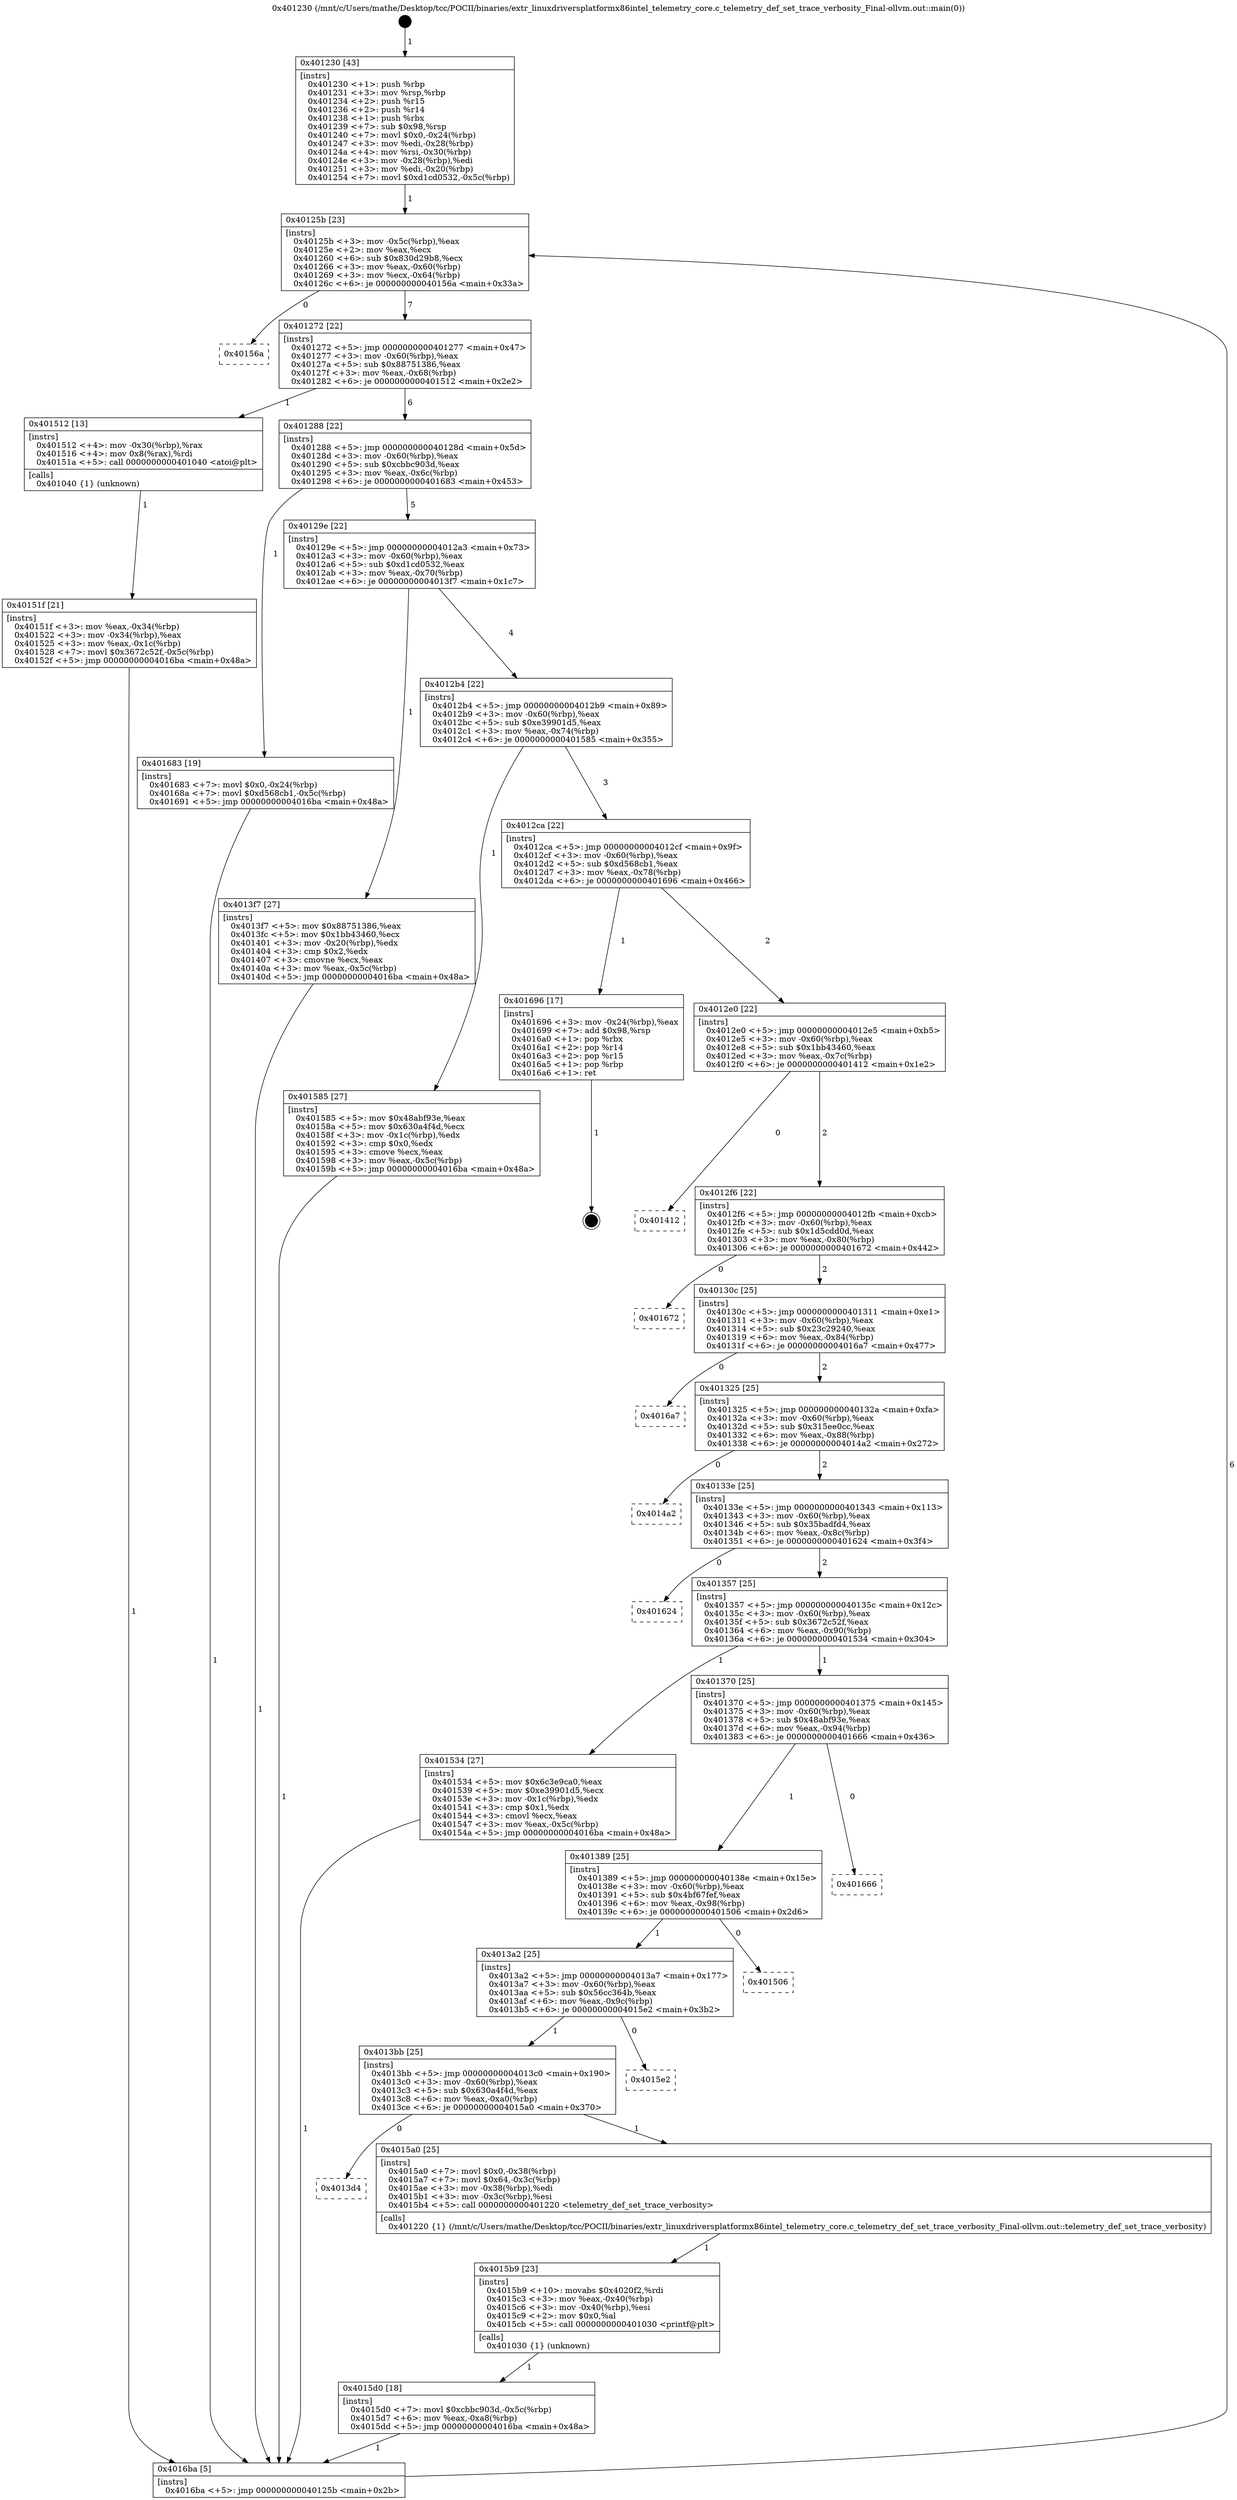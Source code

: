 digraph "0x401230" {
  label = "0x401230 (/mnt/c/Users/mathe/Desktop/tcc/POCII/binaries/extr_linuxdriversplatformx86intel_telemetry_core.c_telemetry_def_set_trace_verbosity_Final-ollvm.out::main(0))"
  labelloc = "t"
  node[shape=record]

  Entry [label="",width=0.3,height=0.3,shape=circle,fillcolor=black,style=filled]
  "0x40125b" [label="{
     0x40125b [23]\l
     | [instrs]\l
     &nbsp;&nbsp;0x40125b \<+3\>: mov -0x5c(%rbp),%eax\l
     &nbsp;&nbsp;0x40125e \<+2\>: mov %eax,%ecx\l
     &nbsp;&nbsp;0x401260 \<+6\>: sub $0x830d29b8,%ecx\l
     &nbsp;&nbsp;0x401266 \<+3\>: mov %eax,-0x60(%rbp)\l
     &nbsp;&nbsp;0x401269 \<+3\>: mov %ecx,-0x64(%rbp)\l
     &nbsp;&nbsp;0x40126c \<+6\>: je 000000000040156a \<main+0x33a\>\l
  }"]
  "0x40156a" [label="{
     0x40156a\l
  }", style=dashed]
  "0x401272" [label="{
     0x401272 [22]\l
     | [instrs]\l
     &nbsp;&nbsp;0x401272 \<+5\>: jmp 0000000000401277 \<main+0x47\>\l
     &nbsp;&nbsp;0x401277 \<+3\>: mov -0x60(%rbp),%eax\l
     &nbsp;&nbsp;0x40127a \<+5\>: sub $0x88751386,%eax\l
     &nbsp;&nbsp;0x40127f \<+3\>: mov %eax,-0x68(%rbp)\l
     &nbsp;&nbsp;0x401282 \<+6\>: je 0000000000401512 \<main+0x2e2\>\l
  }"]
  Exit [label="",width=0.3,height=0.3,shape=circle,fillcolor=black,style=filled,peripheries=2]
  "0x401512" [label="{
     0x401512 [13]\l
     | [instrs]\l
     &nbsp;&nbsp;0x401512 \<+4\>: mov -0x30(%rbp),%rax\l
     &nbsp;&nbsp;0x401516 \<+4\>: mov 0x8(%rax),%rdi\l
     &nbsp;&nbsp;0x40151a \<+5\>: call 0000000000401040 \<atoi@plt\>\l
     | [calls]\l
     &nbsp;&nbsp;0x401040 \{1\} (unknown)\l
  }"]
  "0x401288" [label="{
     0x401288 [22]\l
     | [instrs]\l
     &nbsp;&nbsp;0x401288 \<+5\>: jmp 000000000040128d \<main+0x5d\>\l
     &nbsp;&nbsp;0x40128d \<+3\>: mov -0x60(%rbp),%eax\l
     &nbsp;&nbsp;0x401290 \<+5\>: sub $0xcbbc903d,%eax\l
     &nbsp;&nbsp;0x401295 \<+3\>: mov %eax,-0x6c(%rbp)\l
     &nbsp;&nbsp;0x401298 \<+6\>: je 0000000000401683 \<main+0x453\>\l
  }"]
  "0x4015d0" [label="{
     0x4015d0 [18]\l
     | [instrs]\l
     &nbsp;&nbsp;0x4015d0 \<+7\>: movl $0xcbbc903d,-0x5c(%rbp)\l
     &nbsp;&nbsp;0x4015d7 \<+6\>: mov %eax,-0xa8(%rbp)\l
     &nbsp;&nbsp;0x4015dd \<+5\>: jmp 00000000004016ba \<main+0x48a\>\l
  }"]
  "0x401683" [label="{
     0x401683 [19]\l
     | [instrs]\l
     &nbsp;&nbsp;0x401683 \<+7\>: movl $0x0,-0x24(%rbp)\l
     &nbsp;&nbsp;0x40168a \<+7\>: movl $0xd568cb1,-0x5c(%rbp)\l
     &nbsp;&nbsp;0x401691 \<+5\>: jmp 00000000004016ba \<main+0x48a\>\l
  }"]
  "0x40129e" [label="{
     0x40129e [22]\l
     | [instrs]\l
     &nbsp;&nbsp;0x40129e \<+5\>: jmp 00000000004012a3 \<main+0x73\>\l
     &nbsp;&nbsp;0x4012a3 \<+3\>: mov -0x60(%rbp),%eax\l
     &nbsp;&nbsp;0x4012a6 \<+5\>: sub $0xd1cd0532,%eax\l
     &nbsp;&nbsp;0x4012ab \<+3\>: mov %eax,-0x70(%rbp)\l
     &nbsp;&nbsp;0x4012ae \<+6\>: je 00000000004013f7 \<main+0x1c7\>\l
  }"]
  "0x4015b9" [label="{
     0x4015b9 [23]\l
     | [instrs]\l
     &nbsp;&nbsp;0x4015b9 \<+10\>: movabs $0x4020f2,%rdi\l
     &nbsp;&nbsp;0x4015c3 \<+3\>: mov %eax,-0x40(%rbp)\l
     &nbsp;&nbsp;0x4015c6 \<+3\>: mov -0x40(%rbp),%esi\l
     &nbsp;&nbsp;0x4015c9 \<+2\>: mov $0x0,%al\l
     &nbsp;&nbsp;0x4015cb \<+5\>: call 0000000000401030 \<printf@plt\>\l
     | [calls]\l
     &nbsp;&nbsp;0x401030 \{1\} (unknown)\l
  }"]
  "0x4013f7" [label="{
     0x4013f7 [27]\l
     | [instrs]\l
     &nbsp;&nbsp;0x4013f7 \<+5\>: mov $0x88751386,%eax\l
     &nbsp;&nbsp;0x4013fc \<+5\>: mov $0x1bb43460,%ecx\l
     &nbsp;&nbsp;0x401401 \<+3\>: mov -0x20(%rbp),%edx\l
     &nbsp;&nbsp;0x401404 \<+3\>: cmp $0x2,%edx\l
     &nbsp;&nbsp;0x401407 \<+3\>: cmovne %ecx,%eax\l
     &nbsp;&nbsp;0x40140a \<+3\>: mov %eax,-0x5c(%rbp)\l
     &nbsp;&nbsp;0x40140d \<+5\>: jmp 00000000004016ba \<main+0x48a\>\l
  }"]
  "0x4012b4" [label="{
     0x4012b4 [22]\l
     | [instrs]\l
     &nbsp;&nbsp;0x4012b4 \<+5\>: jmp 00000000004012b9 \<main+0x89\>\l
     &nbsp;&nbsp;0x4012b9 \<+3\>: mov -0x60(%rbp),%eax\l
     &nbsp;&nbsp;0x4012bc \<+5\>: sub $0xe39901d5,%eax\l
     &nbsp;&nbsp;0x4012c1 \<+3\>: mov %eax,-0x74(%rbp)\l
     &nbsp;&nbsp;0x4012c4 \<+6\>: je 0000000000401585 \<main+0x355\>\l
  }"]
  "0x4016ba" [label="{
     0x4016ba [5]\l
     | [instrs]\l
     &nbsp;&nbsp;0x4016ba \<+5\>: jmp 000000000040125b \<main+0x2b\>\l
  }"]
  "0x401230" [label="{
     0x401230 [43]\l
     | [instrs]\l
     &nbsp;&nbsp;0x401230 \<+1\>: push %rbp\l
     &nbsp;&nbsp;0x401231 \<+3\>: mov %rsp,%rbp\l
     &nbsp;&nbsp;0x401234 \<+2\>: push %r15\l
     &nbsp;&nbsp;0x401236 \<+2\>: push %r14\l
     &nbsp;&nbsp;0x401238 \<+1\>: push %rbx\l
     &nbsp;&nbsp;0x401239 \<+7\>: sub $0x98,%rsp\l
     &nbsp;&nbsp;0x401240 \<+7\>: movl $0x0,-0x24(%rbp)\l
     &nbsp;&nbsp;0x401247 \<+3\>: mov %edi,-0x28(%rbp)\l
     &nbsp;&nbsp;0x40124a \<+4\>: mov %rsi,-0x30(%rbp)\l
     &nbsp;&nbsp;0x40124e \<+3\>: mov -0x28(%rbp),%edi\l
     &nbsp;&nbsp;0x401251 \<+3\>: mov %edi,-0x20(%rbp)\l
     &nbsp;&nbsp;0x401254 \<+7\>: movl $0xd1cd0532,-0x5c(%rbp)\l
  }"]
  "0x40151f" [label="{
     0x40151f [21]\l
     | [instrs]\l
     &nbsp;&nbsp;0x40151f \<+3\>: mov %eax,-0x34(%rbp)\l
     &nbsp;&nbsp;0x401522 \<+3\>: mov -0x34(%rbp),%eax\l
     &nbsp;&nbsp;0x401525 \<+3\>: mov %eax,-0x1c(%rbp)\l
     &nbsp;&nbsp;0x401528 \<+7\>: movl $0x3672c52f,-0x5c(%rbp)\l
     &nbsp;&nbsp;0x40152f \<+5\>: jmp 00000000004016ba \<main+0x48a\>\l
  }"]
  "0x4013d4" [label="{
     0x4013d4\l
  }", style=dashed]
  "0x401585" [label="{
     0x401585 [27]\l
     | [instrs]\l
     &nbsp;&nbsp;0x401585 \<+5\>: mov $0x48abf93e,%eax\l
     &nbsp;&nbsp;0x40158a \<+5\>: mov $0x630a4f4d,%ecx\l
     &nbsp;&nbsp;0x40158f \<+3\>: mov -0x1c(%rbp),%edx\l
     &nbsp;&nbsp;0x401592 \<+3\>: cmp $0x0,%edx\l
     &nbsp;&nbsp;0x401595 \<+3\>: cmove %ecx,%eax\l
     &nbsp;&nbsp;0x401598 \<+3\>: mov %eax,-0x5c(%rbp)\l
     &nbsp;&nbsp;0x40159b \<+5\>: jmp 00000000004016ba \<main+0x48a\>\l
  }"]
  "0x4012ca" [label="{
     0x4012ca [22]\l
     | [instrs]\l
     &nbsp;&nbsp;0x4012ca \<+5\>: jmp 00000000004012cf \<main+0x9f\>\l
     &nbsp;&nbsp;0x4012cf \<+3\>: mov -0x60(%rbp),%eax\l
     &nbsp;&nbsp;0x4012d2 \<+5\>: sub $0xd568cb1,%eax\l
     &nbsp;&nbsp;0x4012d7 \<+3\>: mov %eax,-0x78(%rbp)\l
     &nbsp;&nbsp;0x4012da \<+6\>: je 0000000000401696 \<main+0x466\>\l
  }"]
  "0x4015a0" [label="{
     0x4015a0 [25]\l
     | [instrs]\l
     &nbsp;&nbsp;0x4015a0 \<+7\>: movl $0x0,-0x38(%rbp)\l
     &nbsp;&nbsp;0x4015a7 \<+7\>: movl $0x64,-0x3c(%rbp)\l
     &nbsp;&nbsp;0x4015ae \<+3\>: mov -0x38(%rbp),%edi\l
     &nbsp;&nbsp;0x4015b1 \<+3\>: mov -0x3c(%rbp),%esi\l
     &nbsp;&nbsp;0x4015b4 \<+5\>: call 0000000000401220 \<telemetry_def_set_trace_verbosity\>\l
     | [calls]\l
     &nbsp;&nbsp;0x401220 \{1\} (/mnt/c/Users/mathe/Desktop/tcc/POCII/binaries/extr_linuxdriversplatformx86intel_telemetry_core.c_telemetry_def_set_trace_verbosity_Final-ollvm.out::telemetry_def_set_trace_verbosity)\l
  }"]
  "0x401696" [label="{
     0x401696 [17]\l
     | [instrs]\l
     &nbsp;&nbsp;0x401696 \<+3\>: mov -0x24(%rbp),%eax\l
     &nbsp;&nbsp;0x401699 \<+7\>: add $0x98,%rsp\l
     &nbsp;&nbsp;0x4016a0 \<+1\>: pop %rbx\l
     &nbsp;&nbsp;0x4016a1 \<+2\>: pop %r14\l
     &nbsp;&nbsp;0x4016a3 \<+2\>: pop %r15\l
     &nbsp;&nbsp;0x4016a5 \<+1\>: pop %rbp\l
     &nbsp;&nbsp;0x4016a6 \<+1\>: ret\l
  }"]
  "0x4012e0" [label="{
     0x4012e0 [22]\l
     | [instrs]\l
     &nbsp;&nbsp;0x4012e0 \<+5\>: jmp 00000000004012e5 \<main+0xb5\>\l
     &nbsp;&nbsp;0x4012e5 \<+3\>: mov -0x60(%rbp),%eax\l
     &nbsp;&nbsp;0x4012e8 \<+5\>: sub $0x1bb43460,%eax\l
     &nbsp;&nbsp;0x4012ed \<+3\>: mov %eax,-0x7c(%rbp)\l
     &nbsp;&nbsp;0x4012f0 \<+6\>: je 0000000000401412 \<main+0x1e2\>\l
  }"]
  "0x4013bb" [label="{
     0x4013bb [25]\l
     | [instrs]\l
     &nbsp;&nbsp;0x4013bb \<+5\>: jmp 00000000004013c0 \<main+0x190\>\l
     &nbsp;&nbsp;0x4013c0 \<+3\>: mov -0x60(%rbp),%eax\l
     &nbsp;&nbsp;0x4013c3 \<+5\>: sub $0x630a4f4d,%eax\l
     &nbsp;&nbsp;0x4013c8 \<+6\>: mov %eax,-0xa0(%rbp)\l
     &nbsp;&nbsp;0x4013ce \<+6\>: je 00000000004015a0 \<main+0x370\>\l
  }"]
  "0x401412" [label="{
     0x401412\l
  }", style=dashed]
  "0x4012f6" [label="{
     0x4012f6 [22]\l
     | [instrs]\l
     &nbsp;&nbsp;0x4012f6 \<+5\>: jmp 00000000004012fb \<main+0xcb\>\l
     &nbsp;&nbsp;0x4012fb \<+3\>: mov -0x60(%rbp),%eax\l
     &nbsp;&nbsp;0x4012fe \<+5\>: sub $0x1d5cdd0d,%eax\l
     &nbsp;&nbsp;0x401303 \<+3\>: mov %eax,-0x80(%rbp)\l
     &nbsp;&nbsp;0x401306 \<+6\>: je 0000000000401672 \<main+0x442\>\l
  }"]
  "0x4015e2" [label="{
     0x4015e2\l
  }", style=dashed]
  "0x401672" [label="{
     0x401672\l
  }", style=dashed]
  "0x40130c" [label="{
     0x40130c [25]\l
     | [instrs]\l
     &nbsp;&nbsp;0x40130c \<+5\>: jmp 0000000000401311 \<main+0xe1\>\l
     &nbsp;&nbsp;0x401311 \<+3\>: mov -0x60(%rbp),%eax\l
     &nbsp;&nbsp;0x401314 \<+5\>: sub $0x23c29240,%eax\l
     &nbsp;&nbsp;0x401319 \<+6\>: mov %eax,-0x84(%rbp)\l
     &nbsp;&nbsp;0x40131f \<+6\>: je 00000000004016a7 \<main+0x477\>\l
  }"]
  "0x4013a2" [label="{
     0x4013a2 [25]\l
     | [instrs]\l
     &nbsp;&nbsp;0x4013a2 \<+5\>: jmp 00000000004013a7 \<main+0x177\>\l
     &nbsp;&nbsp;0x4013a7 \<+3\>: mov -0x60(%rbp),%eax\l
     &nbsp;&nbsp;0x4013aa \<+5\>: sub $0x56cc364b,%eax\l
     &nbsp;&nbsp;0x4013af \<+6\>: mov %eax,-0x9c(%rbp)\l
     &nbsp;&nbsp;0x4013b5 \<+6\>: je 00000000004015e2 \<main+0x3b2\>\l
  }"]
  "0x4016a7" [label="{
     0x4016a7\l
  }", style=dashed]
  "0x401325" [label="{
     0x401325 [25]\l
     | [instrs]\l
     &nbsp;&nbsp;0x401325 \<+5\>: jmp 000000000040132a \<main+0xfa\>\l
     &nbsp;&nbsp;0x40132a \<+3\>: mov -0x60(%rbp),%eax\l
     &nbsp;&nbsp;0x40132d \<+5\>: sub $0x315ee0cc,%eax\l
     &nbsp;&nbsp;0x401332 \<+6\>: mov %eax,-0x88(%rbp)\l
     &nbsp;&nbsp;0x401338 \<+6\>: je 00000000004014a2 \<main+0x272\>\l
  }"]
  "0x401506" [label="{
     0x401506\l
  }", style=dashed]
  "0x4014a2" [label="{
     0x4014a2\l
  }", style=dashed]
  "0x40133e" [label="{
     0x40133e [25]\l
     | [instrs]\l
     &nbsp;&nbsp;0x40133e \<+5\>: jmp 0000000000401343 \<main+0x113\>\l
     &nbsp;&nbsp;0x401343 \<+3\>: mov -0x60(%rbp),%eax\l
     &nbsp;&nbsp;0x401346 \<+5\>: sub $0x35badfd4,%eax\l
     &nbsp;&nbsp;0x40134b \<+6\>: mov %eax,-0x8c(%rbp)\l
     &nbsp;&nbsp;0x401351 \<+6\>: je 0000000000401624 \<main+0x3f4\>\l
  }"]
  "0x401389" [label="{
     0x401389 [25]\l
     | [instrs]\l
     &nbsp;&nbsp;0x401389 \<+5\>: jmp 000000000040138e \<main+0x15e\>\l
     &nbsp;&nbsp;0x40138e \<+3\>: mov -0x60(%rbp),%eax\l
     &nbsp;&nbsp;0x401391 \<+5\>: sub $0x4bf67fef,%eax\l
     &nbsp;&nbsp;0x401396 \<+6\>: mov %eax,-0x98(%rbp)\l
     &nbsp;&nbsp;0x40139c \<+6\>: je 0000000000401506 \<main+0x2d6\>\l
  }"]
  "0x401624" [label="{
     0x401624\l
  }", style=dashed]
  "0x401357" [label="{
     0x401357 [25]\l
     | [instrs]\l
     &nbsp;&nbsp;0x401357 \<+5\>: jmp 000000000040135c \<main+0x12c\>\l
     &nbsp;&nbsp;0x40135c \<+3\>: mov -0x60(%rbp),%eax\l
     &nbsp;&nbsp;0x40135f \<+5\>: sub $0x3672c52f,%eax\l
     &nbsp;&nbsp;0x401364 \<+6\>: mov %eax,-0x90(%rbp)\l
     &nbsp;&nbsp;0x40136a \<+6\>: je 0000000000401534 \<main+0x304\>\l
  }"]
  "0x401666" [label="{
     0x401666\l
  }", style=dashed]
  "0x401534" [label="{
     0x401534 [27]\l
     | [instrs]\l
     &nbsp;&nbsp;0x401534 \<+5\>: mov $0x6c3e9ca0,%eax\l
     &nbsp;&nbsp;0x401539 \<+5\>: mov $0xe39901d5,%ecx\l
     &nbsp;&nbsp;0x40153e \<+3\>: mov -0x1c(%rbp),%edx\l
     &nbsp;&nbsp;0x401541 \<+3\>: cmp $0x1,%edx\l
     &nbsp;&nbsp;0x401544 \<+3\>: cmovl %ecx,%eax\l
     &nbsp;&nbsp;0x401547 \<+3\>: mov %eax,-0x5c(%rbp)\l
     &nbsp;&nbsp;0x40154a \<+5\>: jmp 00000000004016ba \<main+0x48a\>\l
  }"]
  "0x401370" [label="{
     0x401370 [25]\l
     | [instrs]\l
     &nbsp;&nbsp;0x401370 \<+5\>: jmp 0000000000401375 \<main+0x145\>\l
     &nbsp;&nbsp;0x401375 \<+3\>: mov -0x60(%rbp),%eax\l
     &nbsp;&nbsp;0x401378 \<+5\>: sub $0x48abf93e,%eax\l
     &nbsp;&nbsp;0x40137d \<+6\>: mov %eax,-0x94(%rbp)\l
     &nbsp;&nbsp;0x401383 \<+6\>: je 0000000000401666 \<main+0x436\>\l
  }"]
  Entry -> "0x401230" [label=" 1"]
  "0x40125b" -> "0x40156a" [label=" 0"]
  "0x40125b" -> "0x401272" [label=" 7"]
  "0x401696" -> Exit [label=" 1"]
  "0x401272" -> "0x401512" [label=" 1"]
  "0x401272" -> "0x401288" [label=" 6"]
  "0x401683" -> "0x4016ba" [label=" 1"]
  "0x401288" -> "0x401683" [label=" 1"]
  "0x401288" -> "0x40129e" [label=" 5"]
  "0x4015d0" -> "0x4016ba" [label=" 1"]
  "0x40129e" -> "0x4013f7" [label=" 1"]
  "0x40129e" -> "0x4012b4" [label=" 4"]
  "0x4013f7" -> "0x4016ba" [label=" 1"]
  "0x401230" -> "0x40125b" [label=" 1"]
  "0x4016ba" -> "0x40125b" [label=" 6"]
  "0x401512" -> "0x40151f" [label=" 1"]
  "0x40151f" -> "0x4016ba" [label=" 1"]
  "0x4015b9" -> "0x4015d0" [label=" 1"]
  "0x4012b4" -> "0x401585" [label=" 1"]
  "0x4012b4" -> "0x4012ca" [label=" 3"]
  "0x4015a0" -> "0x4015b9" [label=" 1"]
  "0x4012ca" -> "0x401696" [label=" 1"]
  "0x4012ca" -> "0x4012e0" [label=" 2"]
  "0x4013bb" -> "0x4013d4" [label=" 0"]
  "0x4012e0" -> "0x401412" [label=" 0"]
  "0x4012e0" -> "0x4012f6" [label=" 2"]
  "0x4013bb" -> "0x4015a0" [label=" 1"]
  "0x4012f6" -> "0x401672" [label=" 0"]
  "0x4012f6" -> "0x40130c" [label=" 2"]
  "0x4013a2" -> "0x4013bb" [label=" 1"]
  "0x40130c" -> "0x4016a7" [label=" 0"]
  "0x40130c" -> "0x401325" [label=" 2"]
  "0x4013a2" -> "0x4015e2" [label=" 0"]
  "0x401325" -> "0x4014a2" [label=" 0"]
  "0x401325" -> "0x40133e" [label=" 2"]
  "0x401389" -> "0x4013a2" [label=" 1"]
  "0x40133e" -> "0x401624" [label=" 0"]
  "0x40133e" -> "0x401357" [label=" 2"]
  "0x401389" -> "0x401506" [label=" 0"]
  "0x401357" -> "0x401534" [label=" 1"]
  "0x401357" -> "0x401370" [label=" 1"]
  "0x401534" -> "0x4016ba" [label=" 1"]
  "0x401585" -> "0x4016ba" [label=" 1"]
  "0x401370" -> "0x401389" [label=" 1"]
  "0x401370" -> "0x401666" [label=" 0"]
}
